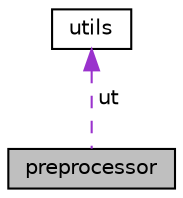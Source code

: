 digraph "preprocessor"
{
  edge [fontname="Helvetica",fontsize="10",labelfontname="Helvetica",labelfontsize="10"];
  node [fontname="Helvetica",fontsize="10",shape=record];
  Node4 [label="preprocessor",height=0.2,width=0.4,color="black", fillcolor="grey75", style="filled", fontcolor="black"];
  Node5 -> Node4 [dir="back",color="darkorchid3",fontsize="10",style="dashed",label=" ut" ,fontname="Helvetica"];
  Node5 [label="utils",height=0.2,width=0.4,color="black", fillcolor="white", style="filled",URL="$classutils.html"];
}
